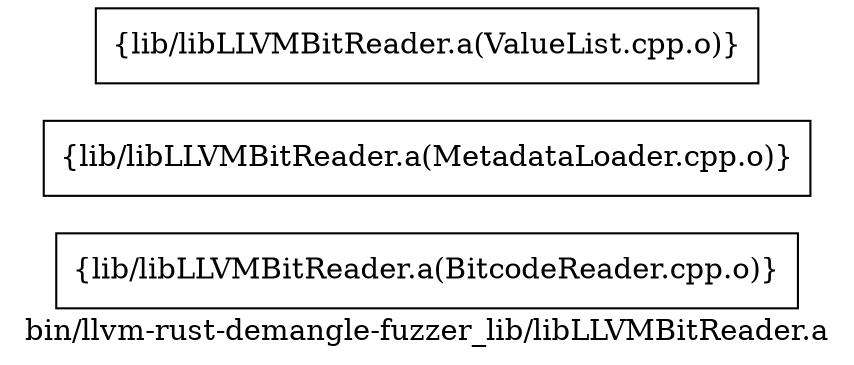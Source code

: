 digraph "bin/llvm-rust-demangle-fuzzer_lib/libLLVMBitReader.a" {
	label="bin/llvm-rust-demangle-fuzzer_lib/libLLVMBitReader.a";
	rankdir=LR;

	Node0x55e5f78b13e8 [shape=record,shape=box,group=0,label="{lib/libLLVMBitReader.a(BitcodeReader.cpp.o)}"];
	Node0x55e5f78ada68 [shape=record,shape=box,group=0,label="{lib/libLLVMBitReader.a(MetadataLoader.cpp.o)}"];
	Node0x55e5f78acde8 [shape=record,shape=box,group=0,label="{lib/libLLVMBitReader.a(ValueList.cpp.o)}"];
}
